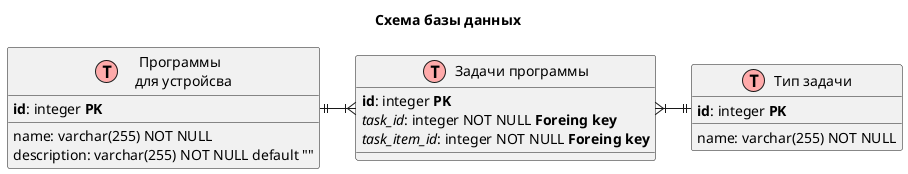 @startuml database
title Схема базы данных
skinparam linetype ortho

!procedure Table($name, $desc)
  class $name as "$desc" <<(T, #FFAAAA)>>
!endprocedure

!procedure primary_key($name)
  <b>$name</b>: integer <b>PK</b>
!endprocedure

!procedure foreign_key($name)
  <i>$name</i>: integer NOT NULL <b>Foreing key</b>
!endprocedure

!procedure not_null($name, $type="integer")
  $name: $type NOT NULL
!endprocedure


Table(Task, "Программы\n  для устройсва") {
  primary_key(id)
  not_null("name", "varchar(255)")
  not_null("description", "varchar(255)") default ""
}

Table(TaskItem, "Задачи программы") {
  primary_key(id)
  foreign_key(task_id)
  foreign_key(task_item_id)
}

Table(TaskItemType, "Тип задачи") {
  primary_key(id)
  not_null("name", "varchar(255)")
}

Task ||-right-|{ TaskItem
TaskItemType ||-left-|{ TaskItem

' e01 ||..o{ e02
' e01 |o..o{ e03
@enduml